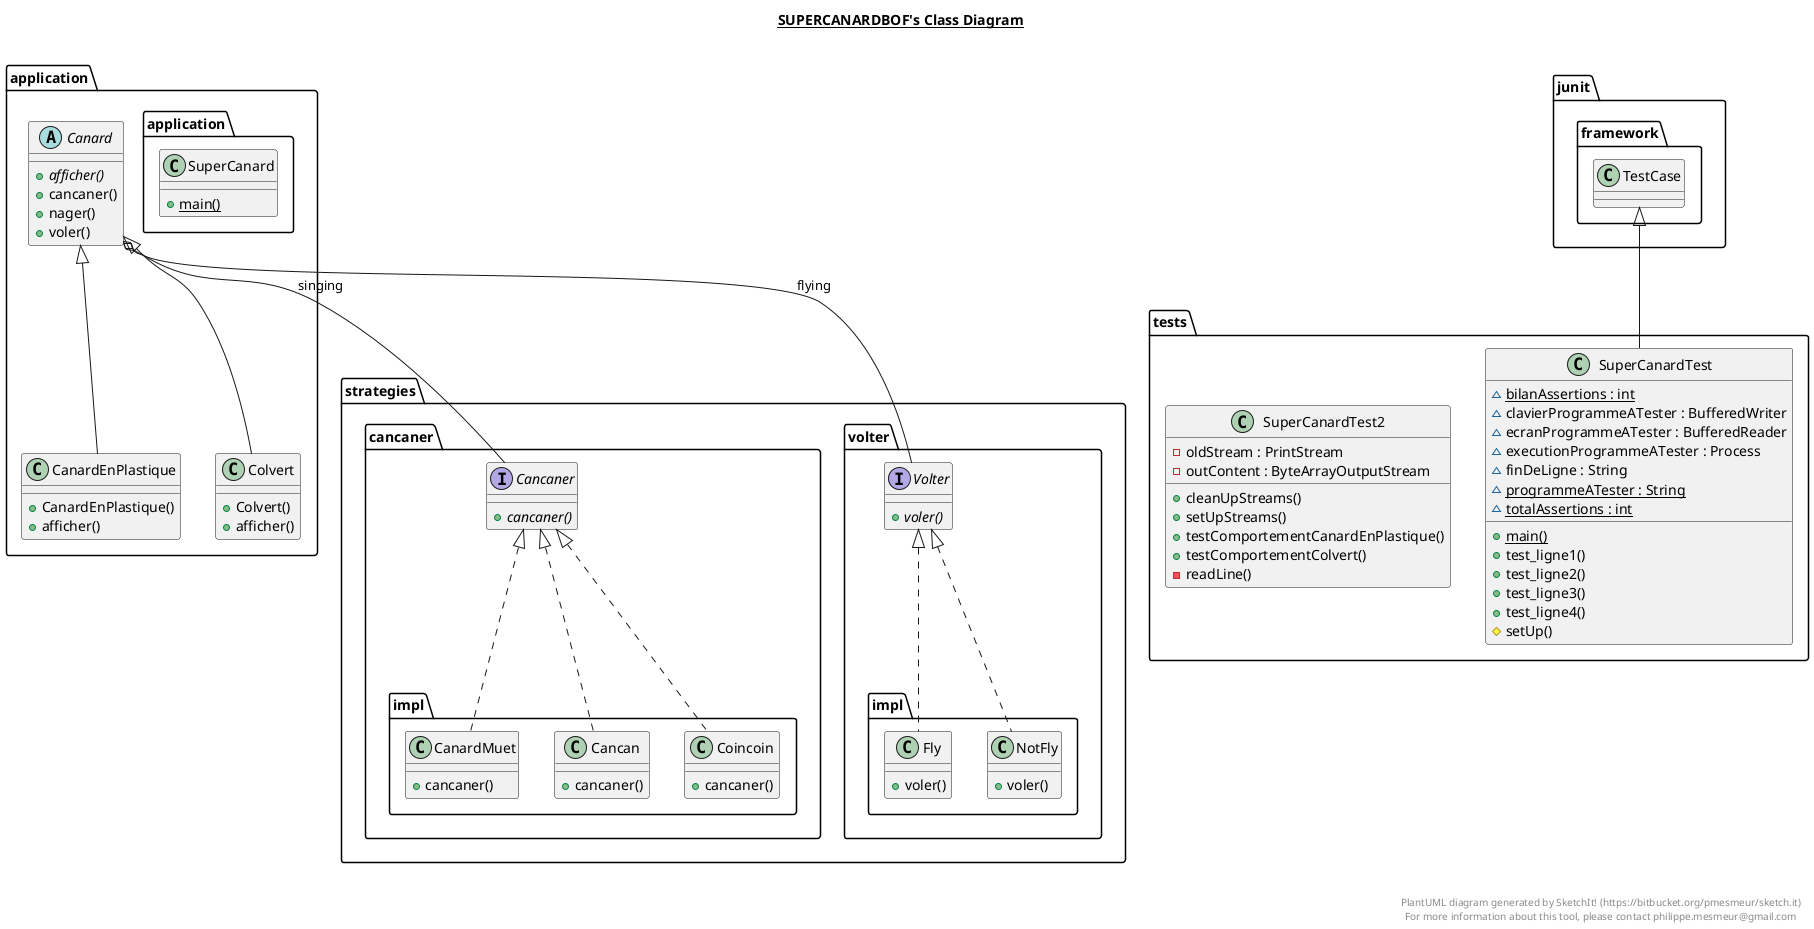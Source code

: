 @startuml

title __SUPERCANARDBOF's Class Diagram__\n

abstract class application.Canard {
      {abstract} + afficher()
      + cancaner()
      + nager()
      + voler()
  }



  class application.CanardEnPlastique {
      + CanardEnPlastique()
      + afficher()
  }



  class application.Colvert {
      + Colvert()
      + afficher()
  }

  class strategies.cancaner.impl.CanardMuet {
          + cancaner()
      }


  class strategies.cancaner.impl.Cancan {
      + cancaner()
  }



  class strategies.cancaner.impl.Coincoin {
      + cancaner()
  }

   interface strategies.cancaner.Cancaner {
       {abstract} + cancaner()
   }

   class strategies.volter.impl.Fly {
           + voler()
   }



   class strategies.volter.impl.NotFly {
       + voler()
   }

   interface strategies.volter.Volter {
       {abstract} + voler()
   }

   class tests.SuperCanardTest {
         {static} ~ bilanAssertions : int
         ~ clavierProgrammeATester : BufferedWriter
         ~ ecranProgrammeATester : BufferedReader
         ~ executionProgrammeATester : Process
         ~ finDeLigne : String
         {static} ~ programmeATester : String
         {static} ~ totalAssertions : int
         {static} + main()
         + test_ligne1()
         + test_ligne2()
         + test_ligne3()
         + test_ligne4()
         # setUp()
     }


   class tests.SuperCanardTest2 {
         - oldStream : PrintStream
         - outContent : ByteArrayOutputStream
         + cleanUpStreams()
         + setUpStreams()
         + testComportementCanardEnPlastique()
         + testComportementColvert()
         - readLine()
   }

   class application.application.SuperCanard {
          {static} + main()
    }
  

  application.Canard o-- strategies.volter.Volter : flying
  application.Canard o-- strategies.cancaner.Cancaner : singing
  application.CanardEnPlastique -up-|> application.Canard
  application.Colvert -up-|> application.Canard
  strategies.cancaner.impl.CanardMuet .up.|> strategies.cancaner.Cancaner
  strategies.cancaner.impl.Cancan .up.|> strategies.cancaner.Cancaner
  strategies.cancaner.impl.Coincoin .up.|> strategies.cancaner.Cancaner
  strategies.volter.impl.Fly .up.|> strategies.volter.Volter
  strategies.volter.impl.NotFly .up.|> strategies.volter.Volter
  tests.SuperCanardTest -up-|> junit.framework.TestCase


right footer


PlantUML diagram generated by SketchIt! (https://bitbucket.org/pmesmeur/sketch.it)
For more information about this tool, please contact philippe.mesmeur@gmail.com
endfooter

@enduml
